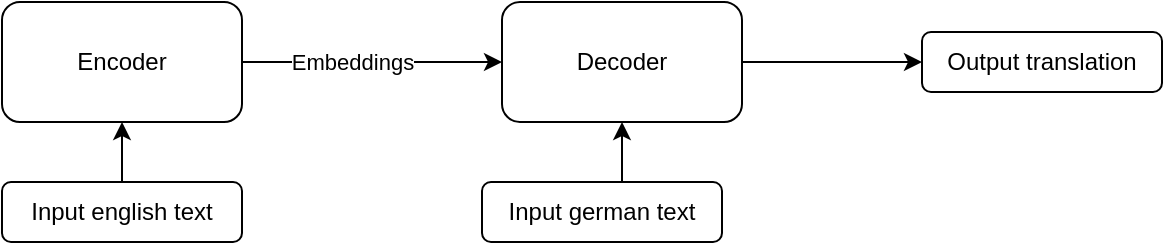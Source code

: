 <mxfile version="24.7.5">
  <diagram name="Page-1" id="33CWJwfJ7k4EoufuokQ5">
    <mxGraphModel dx="1364" dy="843" grid="1" gridSize="10" guides="1" tooltips="1" connect="1" arrows="1" fold="1" page="1" pageScale="1" pageWidth="850" pageHeight="1100" math="0" shadow="0">
      <root>
        <mxCell id="0" />
        <mxCell id="1" parent="0" />
        <mxCell id="y7OS2LEBzDrXz5ZYoctb-3" style="edgeStyle=orthogonalEdgeStyle;rounded=0;orthogonalLoop=1;jettySize=auto;html=1;exitX=1;exitY=0.5;exitDx=0;exitDy=0;entryX=0;entryY=0.5;entryDx=0;entryDy=0;" edge="1" parent="1" source="y7OS2LEBzDrXz5ZYoctb-1" target="y7OS2LEBzDrXz5ZYoctb-2">
          <mxGeometry relative="1" as="geometry" />
        </mxCell>
        <mxCell id="y7OS2LEBzDrXz5ZYoctb-7" value="Embeddings" style="edgeLabel;html=1;align=center;verticalAlign=middle;resizable=0;points=[];" vertex="1" connectable="0" parent="y7OS2LEBzDrXz5ZYoctb-3">
          <mxGeometry x="-0.154" relative="1" as="geometry">
            <mxPoint as="offset" />
          </mxGeometry>
        </mxCell>
        <mxCell id="y7OS2LEBzDrXz5ZYoctb-1" value="Encoder" style="rounded=1;whiteSpace=wrap;html=1;" vertex="1" parent="1">
          <mxGeometry x="160" y="190" width="120" height="60" as="geometry" />
        </mxCell>
        <mxCell id="y7OS2LEBzDrXz5ZYoctb-11" style="edgeStyle=orthogonalEdgeStyle;rounded=0;orthogonalLoop=1;jettySize=auto;html=1;exitX=1;exitY=0.5;exitDx=0;exitDy=0;entryX=0;entryY=0.5;entryDx=0;entryDy=0;" edge="1" parent="1" source="y7OS2LEBzDrXz5ZYoctb-2" target="y7OS2LEBzDrXz5ZYoctb-9">
          <mxGeometry relative="1" as="geometry">
            <mxPoint x="570" y="223" as="targetPoint" />
          </mxGeometry>
        </mxCell>
        <mxCell id="y7OS2LEBzDrXz5ZYoctb-2" value="Decoder" style="rounded=1;whiteSpace=wrap;html=1;" vertex="1" parent="1">
          <mxGeometry x="410" y="190" width="120" height="60" as="geometry" />
        </mxCell>
        <mxCell id="y7OS2LEBzDrXz5ZYoctb-5" style="edgeStyle=orthogonalEdgeStyle;rounded=0;orthogonalLoop=1;jettySize=auto;html=1;exitX=0.5;exitY=0;exitDx=0;exitDy=0;entryX=0.5;entryY=1;entryDx=0;entryDy=0;" edge="1" parent="1" source="y7OS2LEBzDrXz5ZYoctb-4" target="y7OS2LEBzDrXz5ZYoctb-1">
          <mxGeometry relative="1" as="geometry" />
        </mxCell>
        <mxCell id="y7OS2LEBzDrXz5ZYoctb-4" value="Input english text" style="rounded=1;whiteSpace=wrap;html=1;" vertex="1" parent="1">
          <mxGeometry x="160" y="280" width="120" height="30" as="geometry" />
        </mxCell>
        <mxCell id="y7OS2LEBzDrXz5ZYoctb-10" style="edgeStyle=orthogonalEdgeStyle;rounded=0;orthogonalLoop=1;jettySize=auto;html=1;exitX=0.5;exitY=0;exitDx=0;exitDy=0;entryX=0.5;entryY=1;entryDx=0;entryDy=0;" edge="1" parent="1" source="y7OS2LEBzDrXz5ZYoctb-6" target="y7OS2LEBzDrXz5ZYoctb-2">
          <mxGeometry relative="1" as="geometry" />
        </mxCell>
        <mxCell id="y7OS2LEBzDrXz5ZYoctb-6" value="Input german text" style="rounded=1;whiteSpace=wrap;html=1;" vertex="1" parent="1">
          <mxGeometry x="400" y="280" width="120" height="30" as="geometry" />
        </mxCell>
        <mxCell id="y7OS2LEBzDrXz5ZYoctb-9" value="Output translation" style="rounded=1;whiteSpace=wrap;html=1;" vertex="1" parent="1">
          <mxGeometry x="620" y="205" width="120" height="30" as="geometry" />
        </mxCell>
      </root>
    </mxGraphModel>
  </diagram>
</mxfile>
